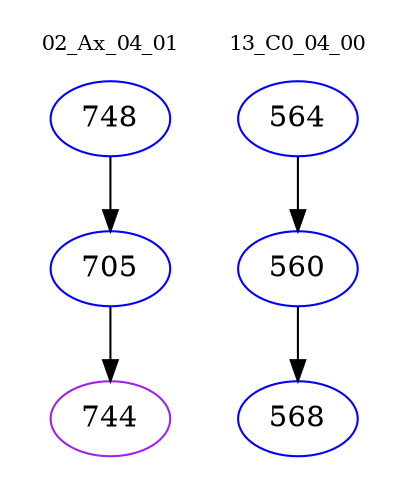 digraph{
subgraph cluster_0 {
color = white
label = "02_Ax_04_01";
fontsize=10;
T0_748 [label="748", color="blue"]
T0_748 -> T0_705 [color="black"]
T0_705 [label="705", color="blue"]
T0_705 -> T0_744 [color="black"]
T0_744 [label="744", color="purple"]
}
subgraph cluster_1 {
color = white
label = "13_C0_04_00";
fontsize=10;
T1_564 [label="564", color="blue"]
T1_564 -> T1_560 [color="black"]
T1_560 [label="560", color="blue"]
T1_560 -> T1_568 [color="black"]
T1_568 [label="568", color="blue"]
}
}
